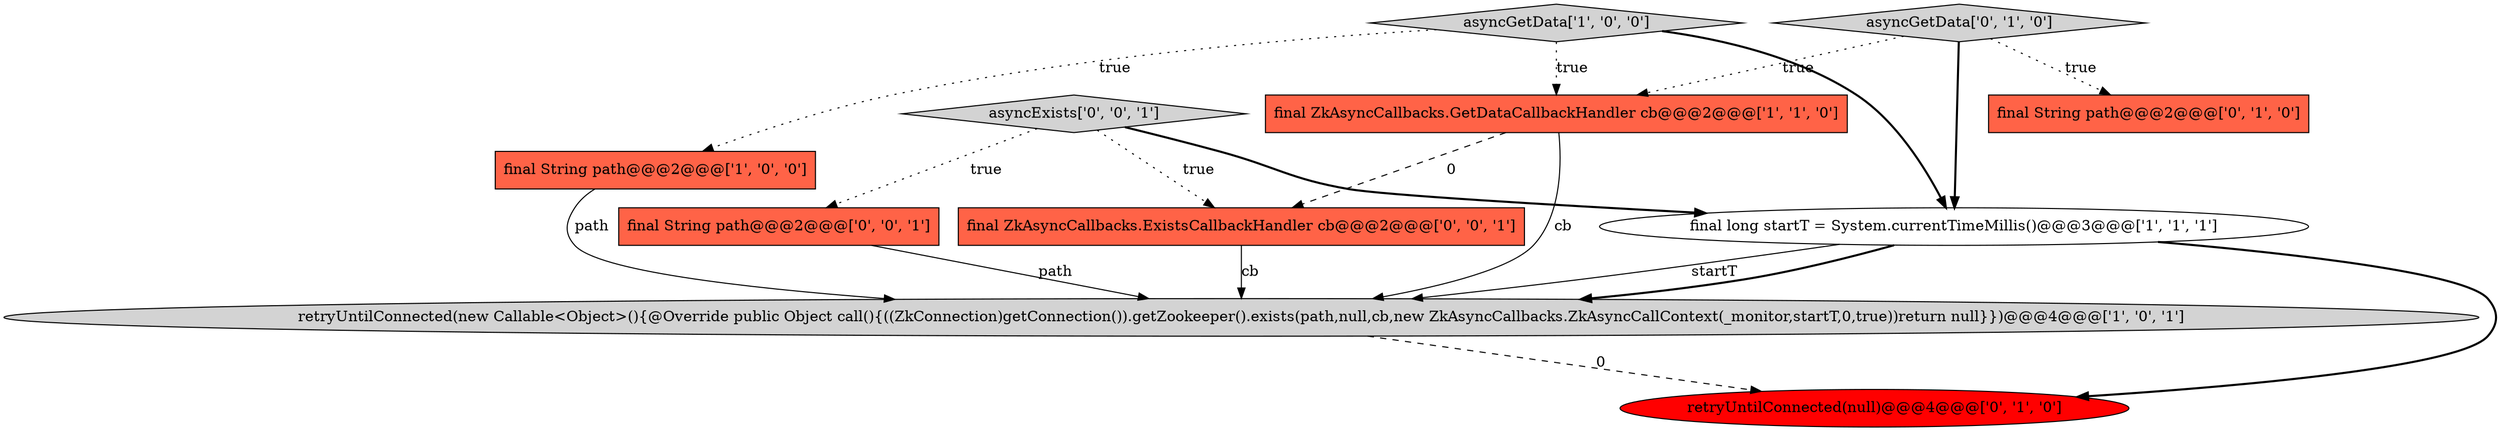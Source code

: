 digraph {
10 [style = filled, label = "final ZkAsyncCallbacks.ExistsCallbackHandler cb@@@2@@@['0', '0', '1']", fillcolor = tomato, shape = box image = "AAA0AAABBB3BBB"];
5 [style = filled, label = "retryUntilConnected(null)@@@4@@@['0', '1', '0']", fillcolor = red, shape = ellipse image = "AAA1AAABBB2BBB"];
4 [style = filled, label = "retryUntilConnected(new Callable<Object>(){@Override public Object call(){((ZkConnection)getConnection()).getZookeeper().exists(path,null,cb,new ZkAsyncCallbacks.ZkAsyncCallContext(_monitor,startT,0,true))return null}})@@@4@@@['1', '0', '1']", fillcolor = lightgray, shape = ellipse image = "AAA0AAABBB1BBB"];
6 [style = filled, label = "final String path@@@2@@@['0', '1', '0']", fillcolor = tomato, shape = box image = "AAA0AAABBB2BBB"];
8 [style = filled, label = "final String path@@@2@@@['0', '0', '1']", fillcolor = tomato, shape = box image = "AAA0AAABBB3BBB"];
9 [style = filled, label = "asyncExists['0', '0', '1']", fillcolor = lightgray, shape = diamond image = "AAA0AAABBB3BBB"];
7 [style = filled, label = "asyncGetData['0', '1', '0']", fillcolor = lightgray, shape = diamond image = "AAA0AAABBB2BBB"];
2 [style = filled, label = "final String path@@@2@@@['1', '0', '0']", fillcolor = tomato, shape = box image = "AAA0AAABBB1BBB"];
1 [style = filled, label = "asyncGetData['1', '0', '0']", fillcolor = lightgray, shape = diamond image = "AAA0AAABBB1BBB"];
3 [style = filled, label = "final ZkAsyncCallbacks.GetDataCallbackHandler cb@@@2@@@['1', '1', '0']", fillcolor = tomato, shape = box image = "AAA0AAABBB1BBB"];
0 [style = filled, label = "final long startT = System.currentTimeMillis()@@@3@@@['1', '1', '1']", fillcolor = white, shape = ellipse image = "AAA0AAABBB1BBB"];
4->5 [style = dashed, label="0"];
7->6 [style = dotted, label="true"];
0->4 [style = solid, label="startT"];
10->4 [style = solid, label="cb"];
7->0 [style = bold, label=""];
3->10 [style = dashed, label="0"];
1->0 [style = bold, label=""];
9->8 [style = dotted, label="true"];
9->0 [style = bold, label=""];
1->2 [style = dotted, label="true"];
9->10 [style = dotted, label="true"];
0->4 [style = bold, label=""];
8->4 [style = solid, label="path"];
7->3 [style = dotted, label="true"];
3->4 [style = solid, label="cb"];
2->4 [style = solid, label="path"];
0->5 [style = bold, label=""];
1->3 [style = dotted, label="true"];
}
